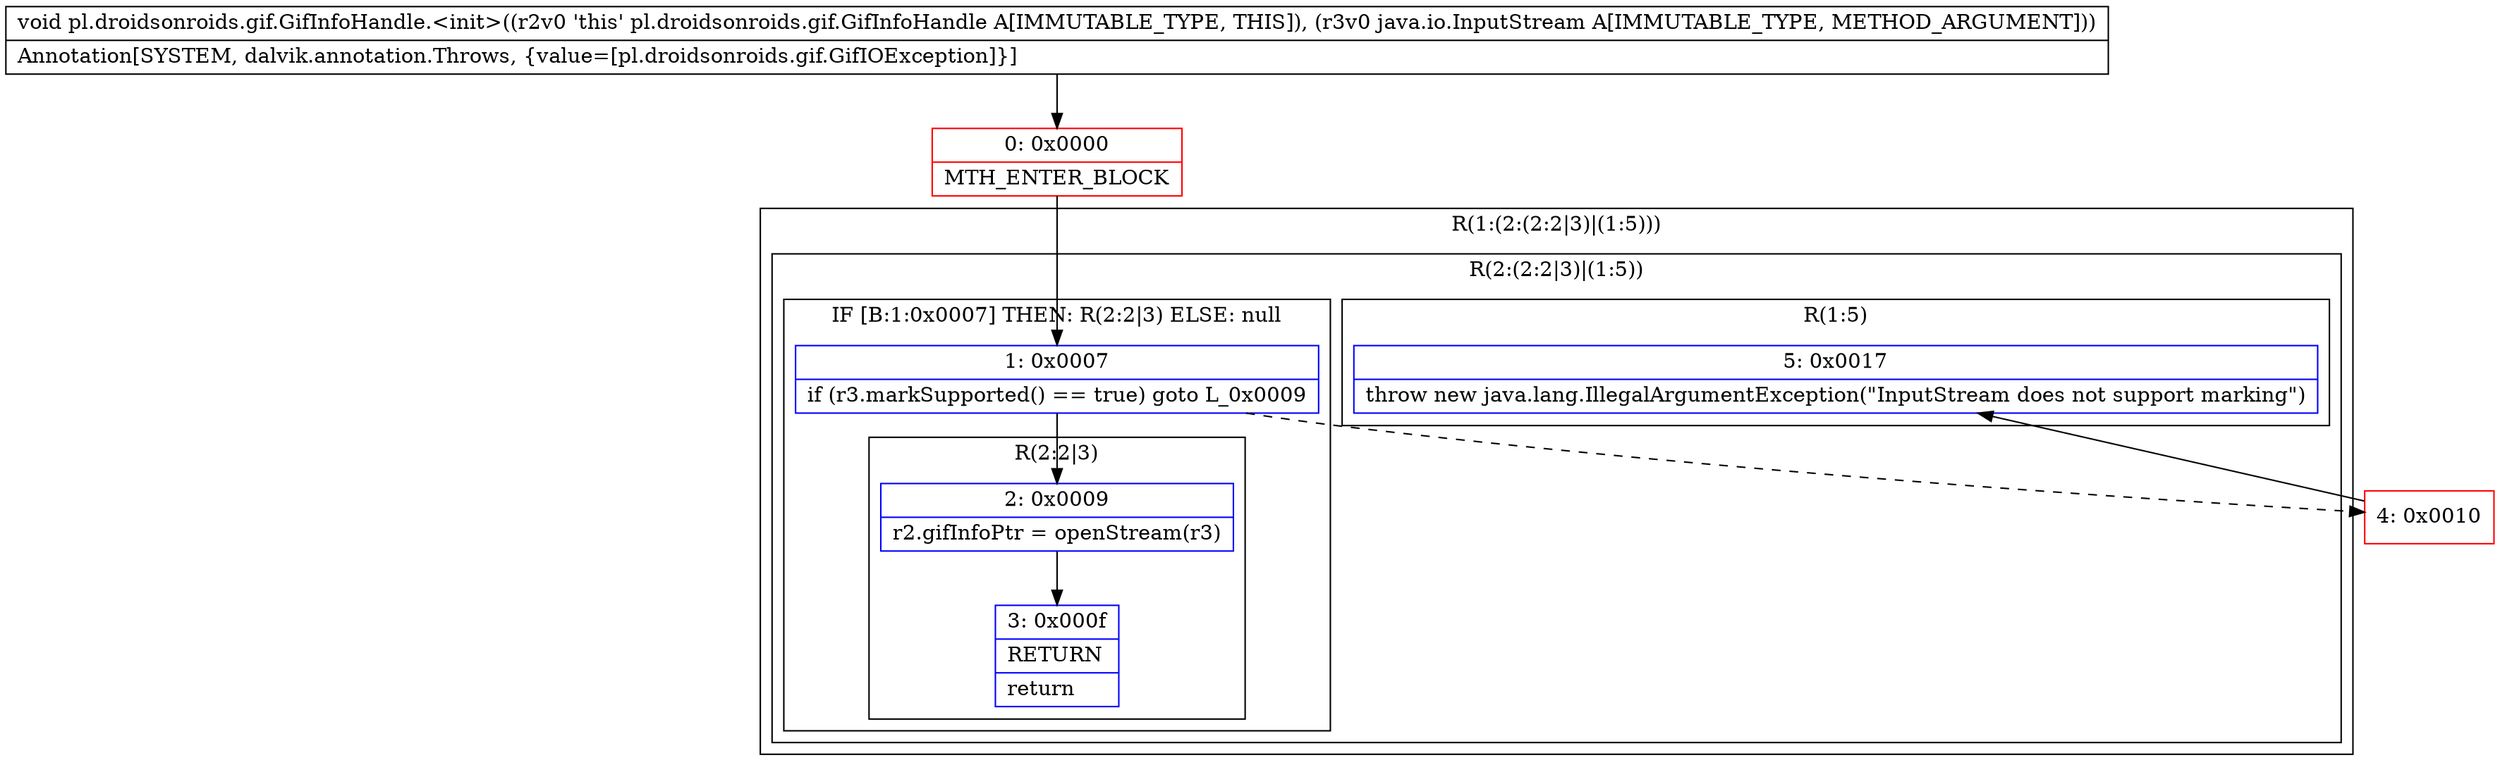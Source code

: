 digraph "CFG forpl.droidsonroids.gif.GifInfoHandle.\<init\>(Ljava\/io\/InputStream;)V" {
subgraph cluster_Region_465301477 {
label = "R(1:(2:(2:2|3)|(1:5)))";
node [shape=record,color=blue];
subgraph cluster_Region_677012661 {
label = "R(2:(2:2|3)|(1:5))";
node [shape=record,color=blue];
subgraph cluster_IfRegion_1268135400 {
label = "IF [B:1:0x0007] THEN: R(2:2|3) ELSE: null";
node [shape=record,color=blue];
Node_1 [shape=record,label="{1\:\ 0x0007|if (r3.markSupported() == true) goto L_0x0009\l}"];
subgraph cluster_Region_310273760 {
label = "R(2:2|3)";
node [shape=record,color=blue];
Node_2 [shape=record,label="{2\:\ 0x0009|r2.gifInfoPtr = openStream(r3)\l}"];
Node_3 [shape=record,label="{3\:\ 0x000f|RETURN\l|return\l}"];
}
}
subgraph cluster_Region_1451124621 {
label = "R(1:5)";
node [shape=record,color=blue];
Node_5 [shape=record,label="{5\:\ 0x0017|throw new java.lang.IllegalArgumentException(\"InputStream does not support marking\")\l}"];
}
}
}
Node_0 [shape=record,color=red,label="{0\:\ 0x0000|MTH_ENTER_BLOCK\l}"];
Node_4 [shape=record,color=red,label="{4\:\ 0x0010}"];
MethodNode[shape=record,label="{void pl.droidsonroids.gif.GifInfoHandle.\<init\>((r2v0 'this' pl.droidsonroids.gif.GifInfoHandle A[IMMUTABLE_TYPE, THIS]), (r3v0 java.io.InputStream A[IMMUTABLE_TYPE, METHOD_ARGUMENT]))  | Annotation[SYSTEM, dalvik.annotation.Throws, \{value=[pl.droidsonroids.gif.GifIOException]\}]\l}"];
MethodNode -> Node_0;
Node_1 -> Node_2;
Node_1 -> Node_4[style=dashed];
Node_2 -> Node_3;
Node_0 -> Node_1;
Node_4 -> Node_5;
}

